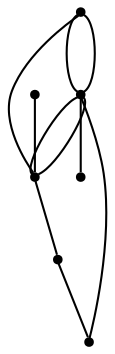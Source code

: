 graph {
  node [shape=point,comment="{\"directed\":false,\"doi\":\"10.1007/978-3-030-68766-3_31\",\"figure\":\"6 (1)\"}"]

  v0 [pos="899.4859882695865,1349.5175015943048"]
  v1 [pos="897.2606480038307,1286.1248229137282"]
  v2 [pos="883.0708925945435,1213.7809123784202"]
  v3 [pos="845.7857602889602,1236.1977486808412"]
  v4 [pos="832.6962116826821,1286.1248229137282"]
  v5 [pos="768.131711773116,1286.1248229137282"]
  v6 [pos="1090.9613014295205,1286.1248229137282"]

  v0 -- v2 [id="-1",pos="899.4859882695865,1349.5175015943048 1086.3856060688147,1356.7092317012466 1125.2876010712025,1327.3215687476154 1137.4811888721172,1297.825552458185 1149.670707014299,1268.3295361687547 1135.1516907781722,1238.7335601117911 1113.8732257407582,1220.8308420517749 1092.5864942090434,1202.9324479511683 1064.540441052877,1196.731508631642 1016.9995143873049,1193.947768998649 969.4711146400194,1191.1640293656562 902.447904971746,1191.7974894191962 883.0708925945435,1213.7809123784202"]
  v5 -- v4 [id="-2",pos="768.131711773116,1286.1248229137282 832.6962116826821,1286.1248229137282 832.6962116826821,1286.1248229137282 832.6962116826821,1286.1248229137282"]
  v4 -- v1 [id="-3",pos="832.6962116826821,1286.1248229137282 897.2606480038307,1286.1248229137282 897.2606480038307,1286.1248229137282 897.2606480038307,1286.1248229137282"]
  v0 -- v1 [id="-4",pos="899.4859882695865,1349.5175015943048 892.4422038585632,1345.1241998648218 893.3173076629217,1337.781480910547 893.2881205791984,1321.416566297109 893.2710394325237,1311.8159606766937 892.9442903055201,1299.1132448113808 897.2606480038307,1286.1248229137282"]
  v1 -- v2 [id="-5",pos="897.2606480038307,1286.1248229137282 891.7474185806375,1277.4469547246572 891.0660204561061,1268.4857567374265 890.1751495907976,1260.6075805391824 888.0206468223572,1241.5630828444175 884.6409224217136,1228.8653945116223 883.0708925945435,1213.7809123784202"]
  v1 -- v6 [id="-6",pos="897.2606480038307,1286.1248229137282 1090.9613014295205,1286.1248229137282 1090.9613014295205,1286.1248229137282 1090.9613014295205,1286.1248229137282"]
  v3 -- v2 [id="-7",pos="845.7857602889602,1236.1977486808412 872.87655644026,1215.1216895274783 877.068877230665,1215.6467962452193 883.0708925945435,1213.7809123784202"]
  v1 -- v0 [id="-8",pos="897.2606480038307,1286.1248229137282 900.5172857621505,1303.5751477248768 900.5527764869462,1324.5584527394467 899.4859882695865,1349.5175015943048"]
  v2 -- v1 [id="-9",pos="883.0708925945435,1213.7809123784202 891.6456522750207,1227.2403448862938 897.5725854073718,1249.4861192435542 897.2606480038307,1286.1248229137282"]
  v2 -- v5 [id="-10",pos="883.0708925945435,1213.7809123784202 871.9499485337128,1194.7695673026578 856.1236865458659,1191.7752131778113 839.6711934257563,1190.1429390685526 805.2657262040402,1186.7341329502856 768.1306625642239,1189.2803091662915 768.131711773116,1286.1248229137282"]
}